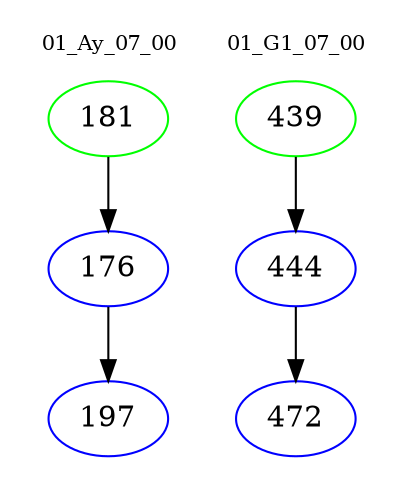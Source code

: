 digraph{
subgraph cluster_0 {
color = white
label = "01_Ay_07_00";
fontsize=10;
T0_181 [label="181", color="green"]
T0_181 -> T0_176 [color="black"]
T0_176 [label="176", color="blue"]
T0_176 -> T0_197 [color="black"]
T0_197 [label="197", color="blue"]
}
subgraph cluster_1 {
color = white
label = "01_G1_07_00";
fontsize=10;
T1_439 [label="439", color="green"]
T1_439 -> T1_444 [color="black"]
T1_444 [label="444", color="blue"]
T1_444 -> T1_472 [color="black"]
T1_472 [label="472", color="blue"]
}
}
